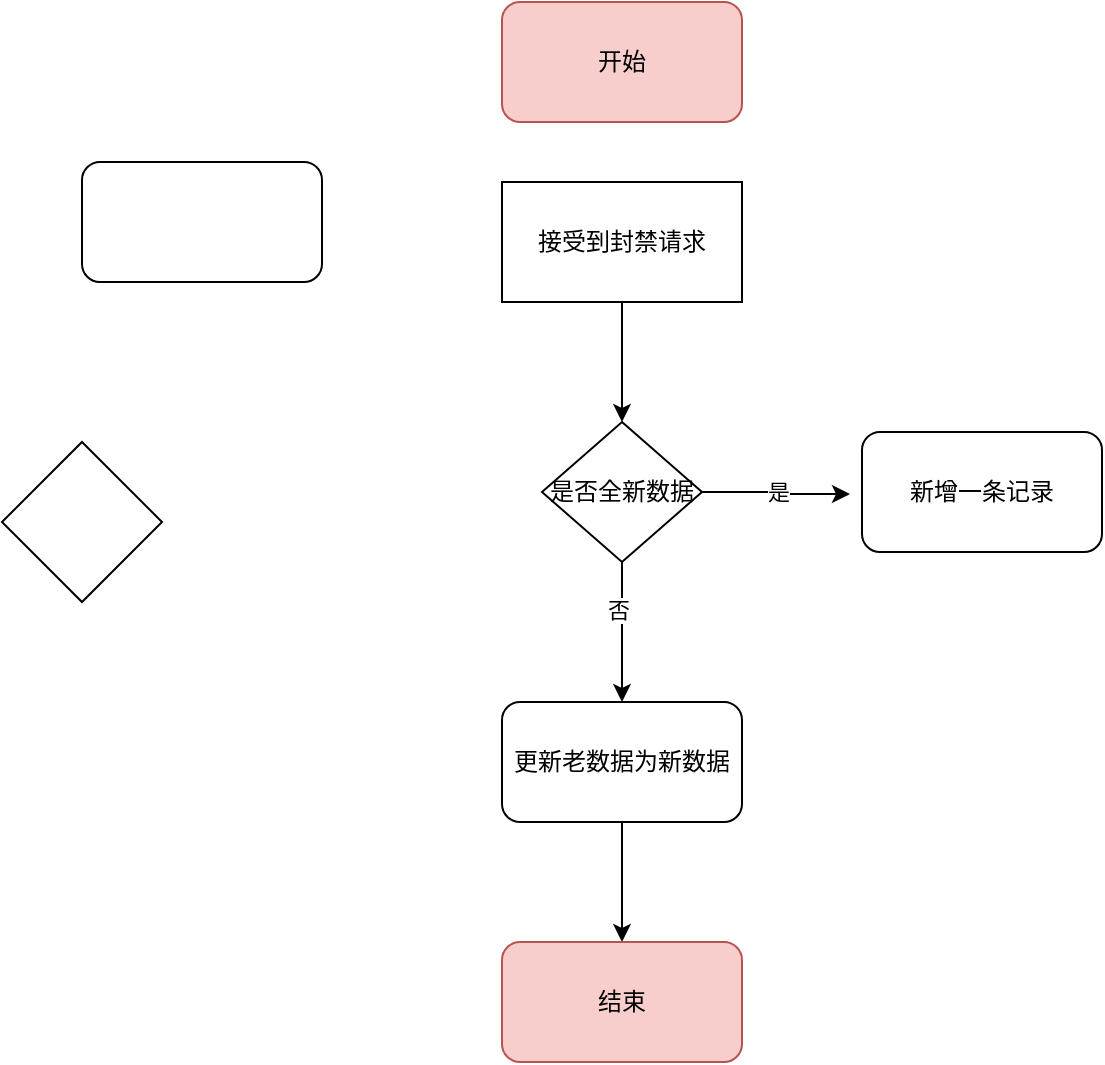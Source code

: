 <mxfile version="22.0.8" type="github">
  <diagram name="第 1 页" id="ECYKDuq8ofSZ6pfcjwfA">
    <mxGraphModel dx="1434" dy="1965" grid="1" gridSize="10" guides="1" tooltips="1" connect="1" arrows="1" fold="1" page="1" pageScale="1" pageWidth="827" pageHeight="1169" math="0" shadow="0">
      <root>
        <mxCell id="0" />
        <mxCell id="1" parent="0" />
        <mxCell id="UDzMC0Z9HXb_niioeU1D-3" style="edgeStyle=orthogonalEdgeStyle;rounded=0;orthogonalLoop=1;jettySize=auto;html=1;exitX=0.5;exitY=1;exitDx=0;exitDy=0;entryX=0.5;entryY=0;entryDx=0;entryDy=0;" edge="1" parent="1" source="UDzMC0Z9HXb_niioeU1D-1">
          <mxGeometry relative="1" as="geometry">
            <mxPoint x="350" y="200" as="targetPoint" />
          </mxGeometry>
        </mxCell>
        <mxCell id="UDzMC0Z9HXb_niioeU1D-1" value="接受到封禁请求" style="rounded=0;whiteSpace=wrap;html=1;" vertex="1" parent="1">
          <mxGeometry x="290" y="80" width="120" height="60" as="geometry" />
        </mxCell>
        <mxCell id="UDzMC0Z9HXb_niioeU1D-8" style="edgeStyle=orthogonalEdgeStyle;rounded=0;orthogonalLoop=1;jettySize=auto;html=1;exitX=0.5;exitY=1;exitDx=0;exitDy=0;entryX=0.5;entryY=0;entryDx=0;entryDy=0;" edge="1" parent="1" source="UDzMC0Z9HXb_niioeU1D-4" target="UDzMC0Z9HXb_niioeU1D-7">
          <mxGeometry relative="1" as="geometry" />
        </mxCell>
        <mxCell id="UDzMC0Z9HXb_niioeU1D-9" value="否" style="edgeLabel;html=1;align=center;verticalAlign=middle;resizable=0;points=[];" vertex="1" connectable="0" parent="UDzMC0Z9HXb_niioeU1D-8">
          <mxGeometry x="-0.314" y="-2" relative="1" as="geometry">
            <mxPoint as="offset" />
          </mxGeometry>
        </mxCell>
        <mxCell id="UDzMC0Z9HXb_niioeU1D-4" value="是否全新数据" style="rhombus;whiteSpace=wrap;html=1;" vertex="1" parent="1">
          <mxGeometry x="310" y="200" width="80" height="70" as="geometry" />
        </mxCell>
        <mxCell id="UDzMC0Z9HXb_niioeU1D-15" style="edgeStyle=orthogonalEdgeStyle;rounded=0;orthogonalLoop=1;jettySize=auto;html=1;exitX=0.5;exitY=1;exitDx=0;exitDy=0;entryX=0.5;entryY=0;entryDx=0;entryDy=0;" edge="1" parent="1" source="UDzMC0Z9HXb_niioeU1D-7" target="UDzMC0Z9HXb_niioeU1D-14">
          <mxGeometry relative="1" as="geometry" />
        </mxCell>
        <mxCell id="UDzMC0Z9HXb_niioeU1D-7" value="更新老数据为新数据" style="rounded=1;whiteSpace=wrap;html=1;" vertex="1" parent="1">
          <mxGeometry x="290" y="340" width="120" height="60" as="geometry" />
        </mxCell>
        <mxCell id="UDzMC0Z9HXb_niioeU1D-10" value="新增一条记录" style="rounded=1;whiteSpace=wrap;html=1;" vertex="1" parent="1">
          <mxGeometry x="470" y="205" width="120" height="60" as="geometry" />
        </mxCell>
        <mxCell id="UDzMC0Z9HXb_niioeU1D-11" value="是" style="edgeStyle=orthogonalEdgeStyle;rounded=0;orthogonalLoop=1;jettySize=auto;html=1;exitX=1;exitY=0.5;exitDx=0;exitDy=0;entryX=-0.05;entryY=0.517;entryDx=0;entryDy=0;entryPerimeter=0;" edge="1" parent="1" source="UDzMC0Z9HXb_niioeU1D-4" target="UDzMC0Z9HXb_niioeU1D-10">
          <mxGeometry relative="1" as="geometry" />
        </mxCell>
        <mxCell id="UDzMC0Z9HXb_niioeU1D-12" value="" style="rounded=1;whiteSpace=wrap;html=1;" vertex="1" parent="1">
          <mxGeometry x="80" y="70" width="120" height="60" as="geometry" />
        </mxCell>
        <mxCell id="UDzMC0Z9HXb_niioeU1D-13" value="" style="rhombus;whiteSpace=wrap;html=1;" vertex="1" parent="1">
          <mxGeometry x="40" y="210" width="80" height="80" as="geometry" />
        </mxCell>
        <mxCell id="UDzMC0Z9HXb_niioeU1D-14" value="结束" style="rounded=1;whiteSpace=wrap;html=1;fillColor=#f8cecc;strokeColor=#b85450;" vertex="1" parent="1">
          <mxGeometry x="290" y="460" width="120" height="60" as="geometry" />
        </mxCell>
        <mxCell id="UDzMC0Z9HXb_niioeU1D-16" value="开始" style="rounded=1;whiteSpace=wrap;html=1;fillColor=#f8cecc;strokeColor=#b85450;" vertex="1" parent="1">
          <mxGeometry x="290" y="-10" width="120" height="60" as="geometry" />
        </mxCell>
      </root>
    </mxGraphModel>
  </diagram>
</mxfile>
